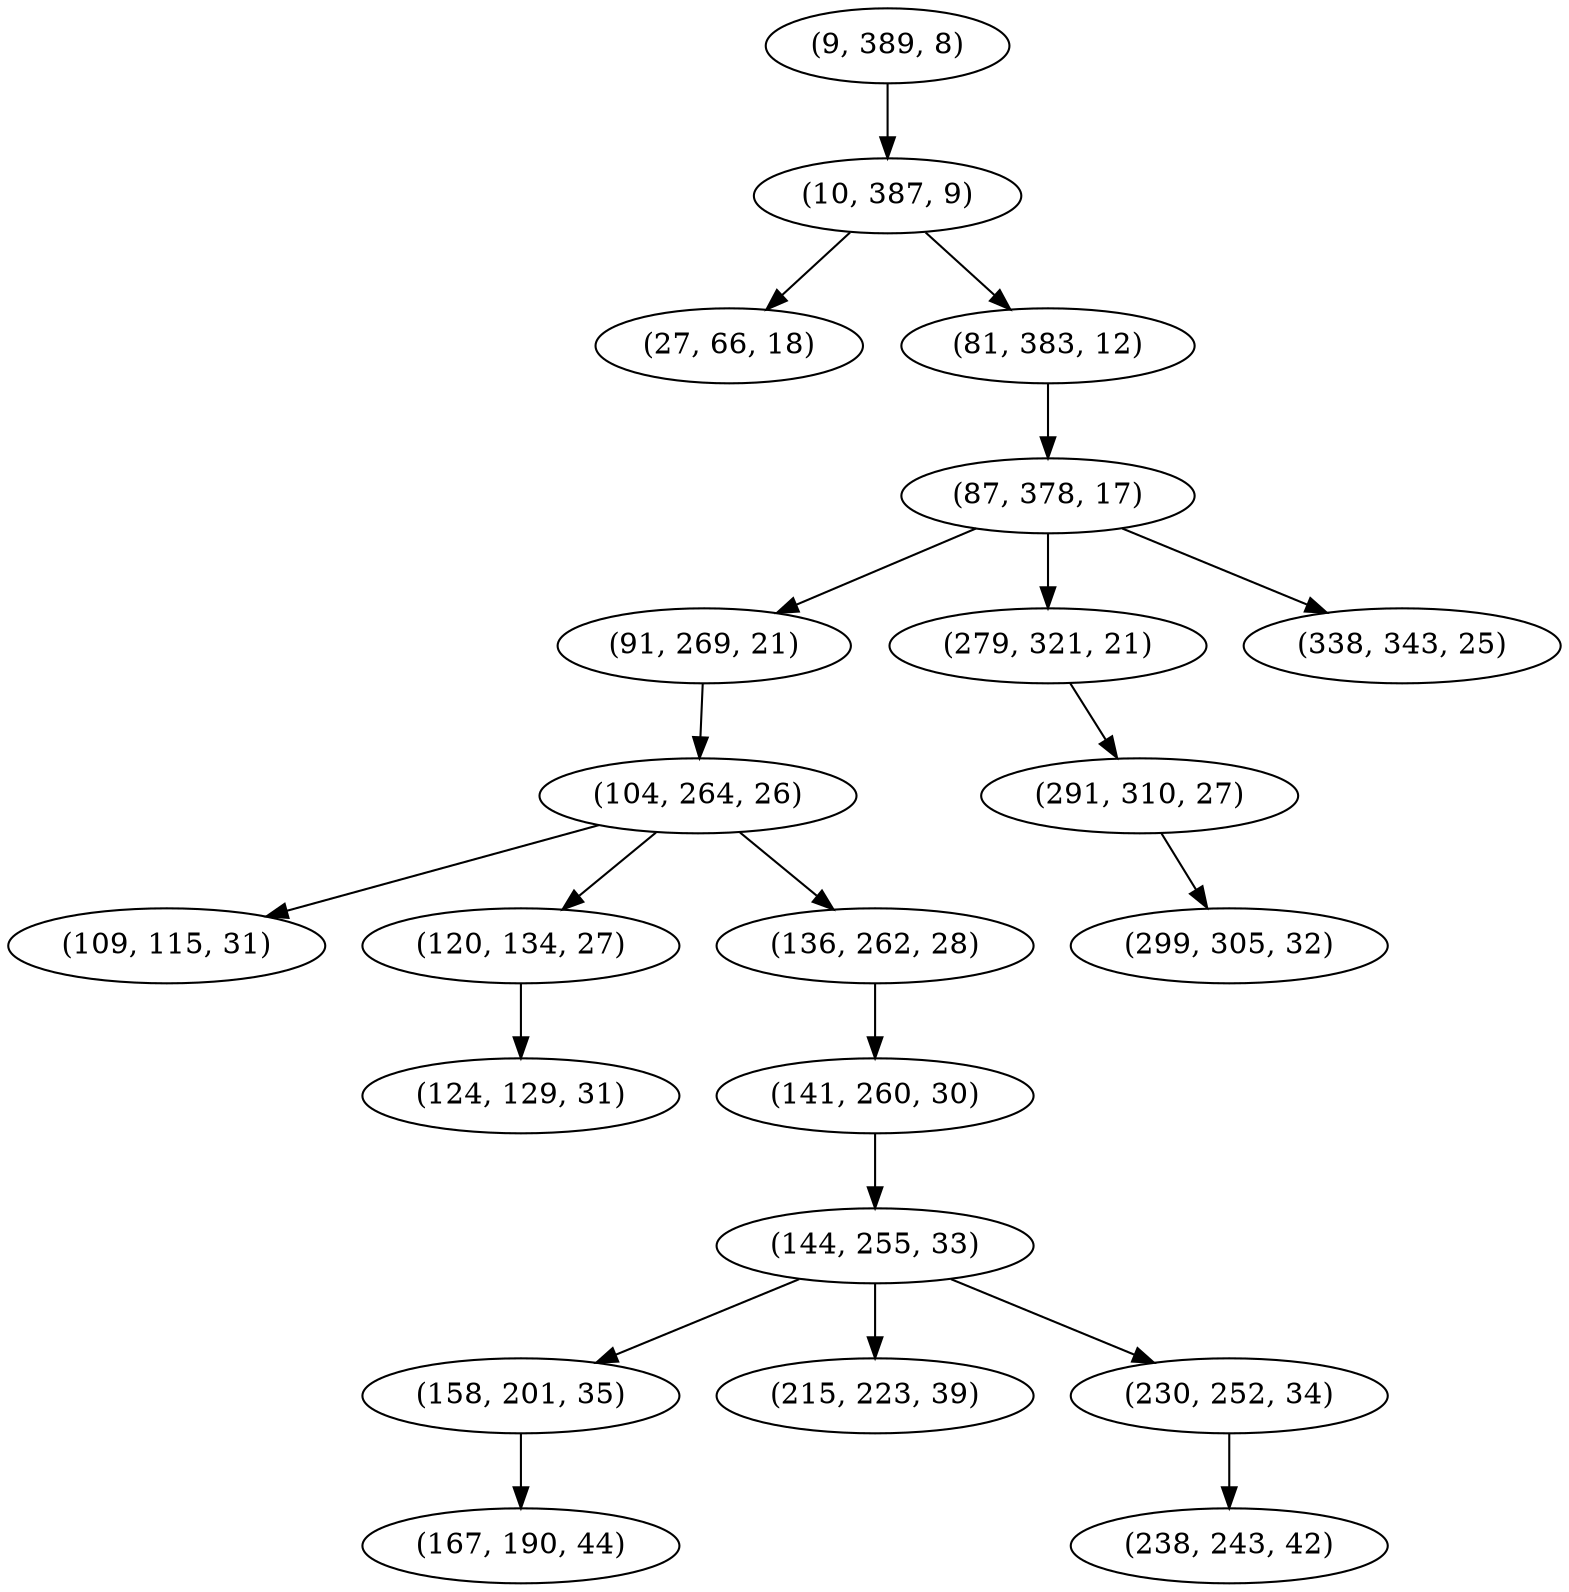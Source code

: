 digraph tree {
    "(9, 389, 8)";
    "(10, 387, 9)";
    "(27, 66, 18)";
    "(81, 383, 12)";
    "(87, 378, 17)";
    "(91, 269, 21)";
    "(104, 264, 26)";
    "(109, 115, 31)";
    "(120, 134, 27)";
    "(124, 129, 31)";
    "(136, 262, 28)";
    "(141, 260, 30)";
    "(144, 255, 33)";
    "(158, 201, 35)";
    "(167, 190, 44)";
    "(215, 223, 39)";
    "(230, 252, 34)";
    "(238, 243, 42)";
    "(279, 321, 21)";
    "(291, 310, 27)";
    "(299, 305, 32)";
    "(338, 343, 25)";
    "(9, 389, 8)" -> "(10, 387, 9)";
    "(10, 387, 9)" -> "(27, 66, 18)";
    "(10, 387, 9)" -> "(81, 383, 12)";
    "(81, 383, 12)" -> "(87, 378, 17)";
    "(87, 378, 17)" -> "(91, 269, 21)";
    "(87, 378, 17)" -> "(279, 321, 21)";
    "(87, 378, 17)" -> "(338, 343, 25)";
    "(91, 269, 21)" -> "(104, 264, 26)";
    "(104, 264, 26)" -> "(109, 115, 31)";
    "(104, 264, 26)" -> "(120, 134, 27)";
    "(104, 264, 26)" -> "(136, 262, 28)";
    "(120, 134, 27)" -> "(124, 129, 31)";
    "(136, 262, 28)" -> "(141, 260, 30)";
    "(141, 260, 30)" -> "(144, 255, 33)";
    "(144, 255, 33)" -> "(158, 201, 35)";
    "(144, 255, 33)" -> "(215, 223, 39)";
    "(144, 255, 33)" -> "(230, 252, 34)";
    "(158, 201, 35)" -> "(167, 190, 44)";
    "(230, 252, 34)" -> "(238, 243, 42)";
    "(279, 321, 21)" -> "(291, 310, 27)";
    "(291, 310, 27)" -> "(299, 305, 32)";
}
